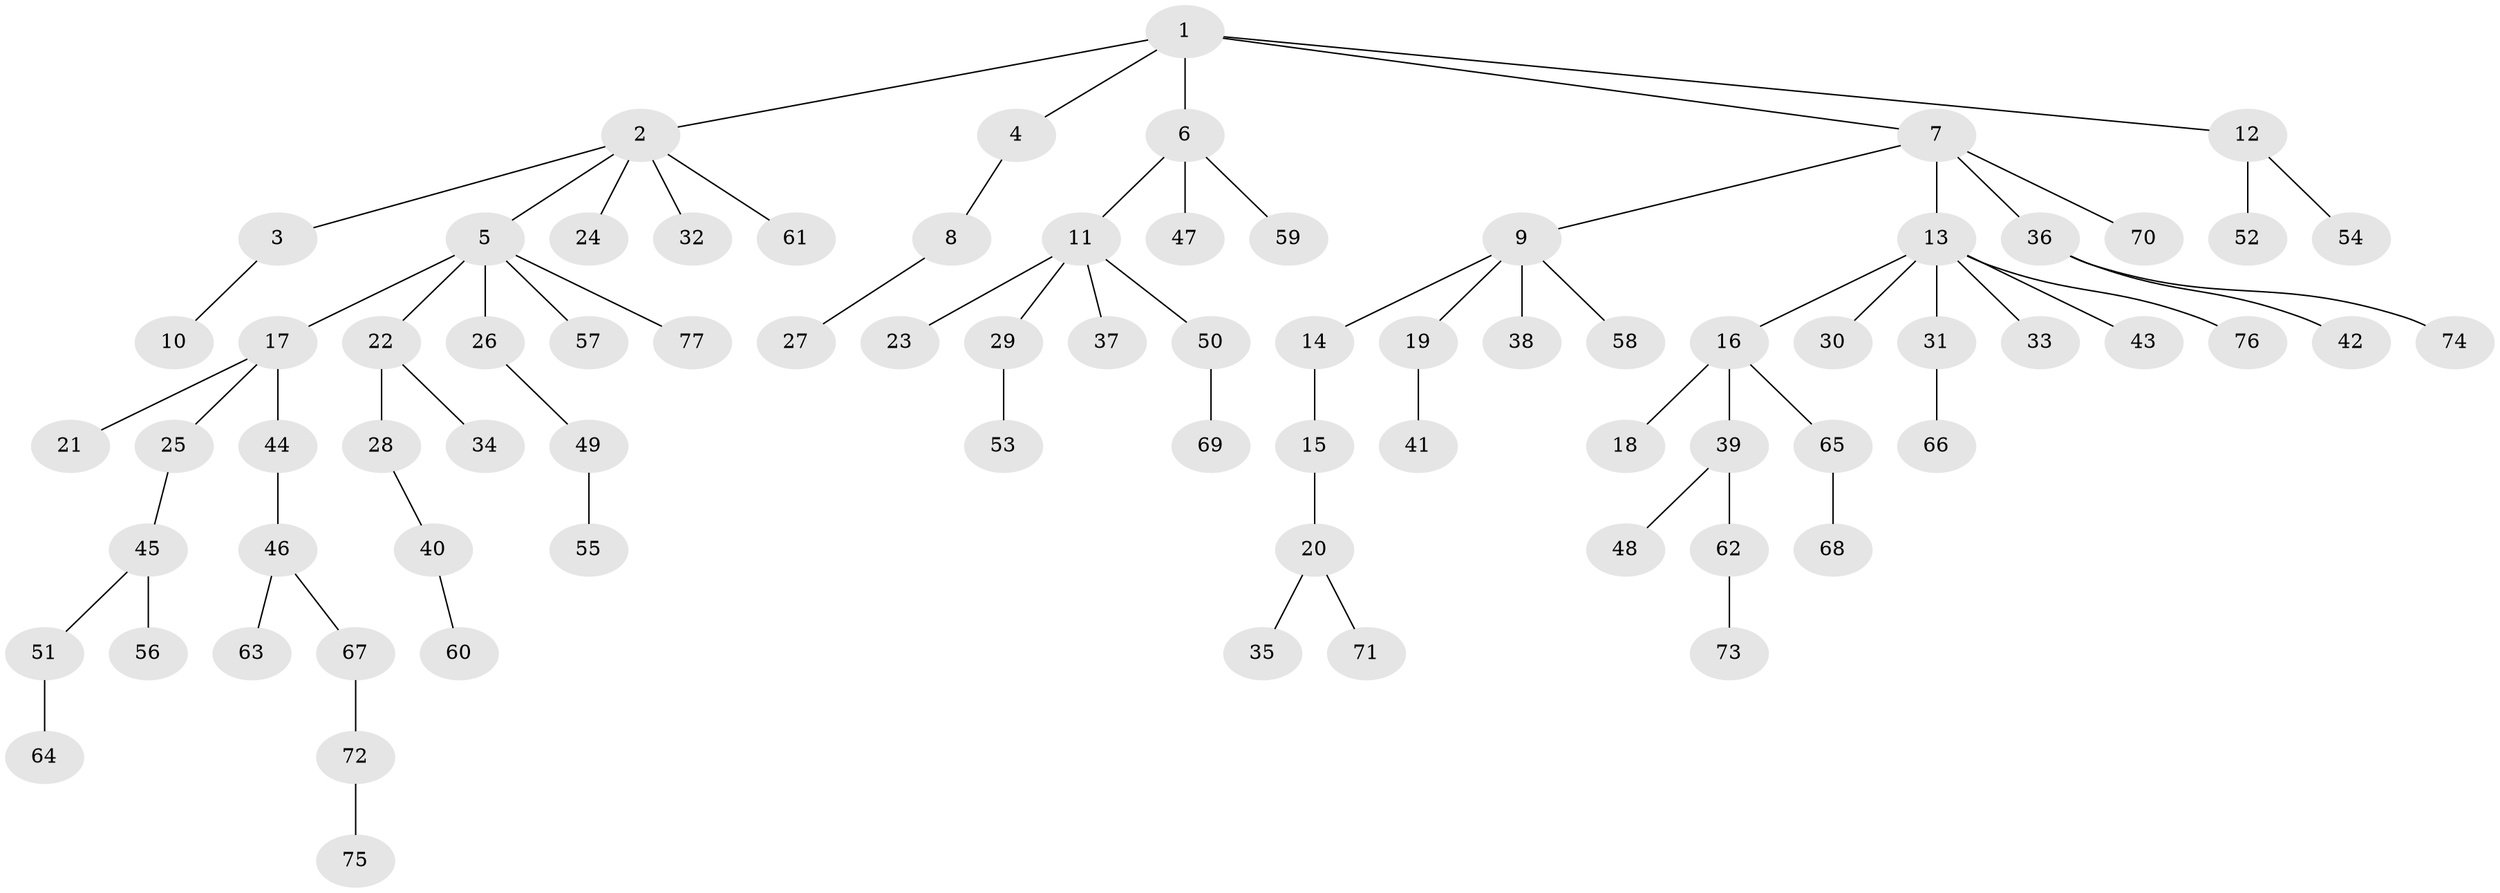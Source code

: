 // coarse degree distribution, {3: 0.10256410256410256, 2: 0.28205128205128205, 1: 0.48717948717948717, 5: 0.07692307692307693, 4: 0.05128205128205128}
// Generated by graph-tools (version 1.1) at 2025/45/03/06/25 01:45:10]
// undirected, 77 vertices, 76 edges
graph export_dot {
graph [start="1"]
  node [color=gray90,style=filled];
  1;
  2;
  3;
  4;
  5;
  6;
  7;
  8;
  9;
  10;
  11;
  12;
  13;
  14;
  15;
  16;
  17;
  18;
  19;
  20;
  21;
  22;
  23;
  24;
  25;
  26;
  27;
  28;
  29;
  30;
  31;
  32;
  33;
  34;
  35;
  36;
  37;
  38;
  39;
  40;
  41;
  42;
  43;
  44;
  45;
  46;
  47;
  48;
  49;
  50;
  51;
  52;
  53;
  54;
  55;
  56;
  57;
  58;
  59;
  60;
  61;
  62;
  63;
  64;
  65;
  66;
  67;
  68;
  69;
  70;
  71;
  72;
  73;
  74;
  75;
  76;
  77;
  1 -- 2;
  1 -- 4;
  1 -- 6;
  1 -- 7;
  1 -- 12;
  2 -- 3;
  2 -- 5;
  2 -- 24;
  2 -- 32;
  2 -- 61;
  3 -- 10;
  4 -- 8;
  5 -- 17;
  5 -- 22;
  5 -- 26;
  5 -- 57;
  5 -- 77;
  6 -- 11;
  6 -- 47;
  6 -- 59;
  7 -- 9;
  7 -- 13;
  7 -- 36;
  7 -- 70;
  8 -- 27;
  9 -- 14;
  9 -- 19;
  9 -- 38;
  9 -- 58;
  11 -- 23;
  11 -- 29;
  11 -- 37;
  11 -- 50;
  12 -- 52;
  12 -- 54;
  13 -- 16;
  13 -- 30;
  13 -- 31;
  13 -- 33;
  13 -- 43;
  13 -- 76;
  14 -- 15;
  15 -- 20;
  16 -- 18;
  16 -- 39;
  16 -- 65;
  17 -- 21;
  17 -- 25;
  17 -- 44;
  19 -- 41;
  20 -- 35;
  20 -- 71;
  22 -- 28;
  22 -- 34;
  25 -- 45;
  26 -- 49;
  28 -- 40;
  29 -- 53;
  31 -- 66;
  36 -- 42;
  36 -- 74;
  39 -- 48;
  39 -- 62;
  40 -- 60;
  44 -- 46;
  45 -- 51;
  45 -- 56;
  46 -- 63;
  46 -- 67;
  49 -- 55;
  50 -- 69;
  51 -- 64;
  62 -- 73;
  65 -- 68;
  67 -- 72;
  72 -- 75;
}
